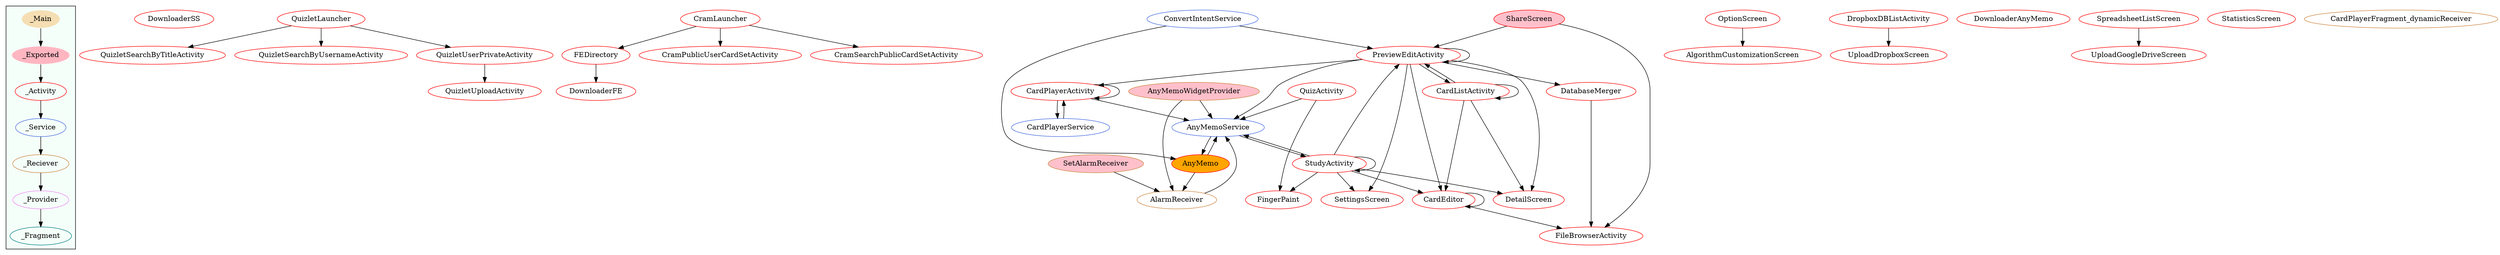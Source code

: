 digraph G {
subgraph cluster_legend{ 
bgcolor=mintcream;
_Activity[color = red];
_Service[color = royalblue];
_Provider[color = violet];
_Reciever[color = peru];
_Fragment[color = teal];
_Main[style=filled, fillcolor=wheat, color = mintcream];
_Exported[style=filled, fillcolor=lightpink, color = mintcream];
_Main -> _Exported -> _Activity -> _Service -> _Reciever -> _Provider -> _Fragment; 
}
DownloaderSS[color = red];
QuizletSearchByTitleActivity[color = red];
FEDirectory[color = red];
PreviewEditActivity[color = red];
CramPublicUserCardSetActivity[color = red];
QuizletLauncher[color = red];
CramSearchPublicCardSetActivity[color = red];
AlgorithmCustomizationScreen[color = red];
CardPlayerActivity[color = red];
UploadDropboxScreen[color = red];
CardListActivity[color = red];
StudyActivity[color = red];
ShareScreen[style=filled, fillcolor=pink, color = red];
AnyMemo[style=filled, fillcolor=orange, color = red];
QuizletSearchByUsernameActivity[color = red];
DropboxDBListActivity[color = red];
DownloaderFE[color = red];
FingerPaint[color = red];
OptionScreen[color = red];
QuizActivity[color = red];
SettingsScreen[color = red];
DatabaseMerger[color = red];
DownloaderAnyMemo[color = red];
SpreadsheetListScreen[color = red];
QuizletUserPrivateActivity[color = red];
StatisticsScreen[color = red];
CramLauncher[color = red];
QuizletUploadActivity[color = red];
DetailScreen[color = red];
CardEditor[color = red];
UploadGoogleDriveScreen[color = red];
FileBrowserActivity[color = red];
ConvertIntentService[color = royalblue];
AnyMemoService[color = royalblue];
CardPlayerService[color = royalblue];
AlarmReceiver[color = peru];
CardPlayerFragment_dynamicReceiver[color = peru];
AnyMemoWidgetProvider[style=filled, fillcolor=pink, color = peru];
SetAlarmReceiver[style=filled, fillcolor=pink, color = peru];
DropboxDBListActivity->UploadDropboxScreen;
AlarmReceiver->AnyMemoService;
OptionScreen->AlgorithmCustomizationScreen;
QuizActivity->AnyMemoService;
QuizActivity->FingerPaint;
DatabaseMerger->FileBrowserActivity;
FEDirectory->DownloaderFE;
AnyMemoWidgetProvider->AnyMemoService;
AnyMemoWidgetProvider->AlarmReceiver;
PreviewEditActivity->PreviewEditActivity;
PreviewEditActivity->CardEditor;
PreviewEditActivity->SettingsScreen;
PreviewEditActivity->AnyMemoService;
PreviewEditActivity->CardListActivity;
PreviewEditActivity->CardPlayerActivity;
PreviewEditActivity->DatabaseMerger;
PreviewEditActivity->DetailScreen;
QuizletLauncher->QuizletUserPrivateActivity;
QuizletLauncher->QuizletSearchByUsernameActivity;
QuizletLauncher->QuizletSearchByTitleActivity;
CardPlayerService->CardPlayerActivity;
QuizletUserPrivateActivity->QuizletUploadActivity;
SpreadsheetListScreen->UploadGoogleDriveScreen;
CramLauncher->CramPublicUserCardSetActivity;
CramLauncher->CramSearchPublicCardSetActivity;
CramLauncher->FEDirectory;
CardPlayerActivity->CardPlayerActivity;
CardPlayerActivity->CardPlayerService;
CardPlayerActivity->AnyMemoService;
ConvertIntentService->PreviewEditActivity;
ConvertIntentService->AnyMemo;
CardEditor->FileBrowserActivity;
CardEditor->CardEditor;
AnyMemoService->StudyActivity;
AnyMemoService->AnyMemo;
CardListActivity->PreviewEditActivity;
CardListActivity->CardEditor;
CardListActivity->CardListActivity;
CardListActivity->DetailScreen;
StudyActivity->StudyActivity;
StudyActivity->DetailScreen;
StudyActivity->PreviewEditActivity;
StudyActivity->CardEditor;
StudyActivity->SettingsScreen;
StudyActivity->FingerPaint;
StudyActivity->AnyMemoService;
SetAlarmReceiver->AlarmReceiver;
ShareScreen->PreviewEditActivity;
ShareScreen->FileBrowserActivity;
AnyMemo->AnyMemoService;
AnyMemo->AlarmReceiver;
}
